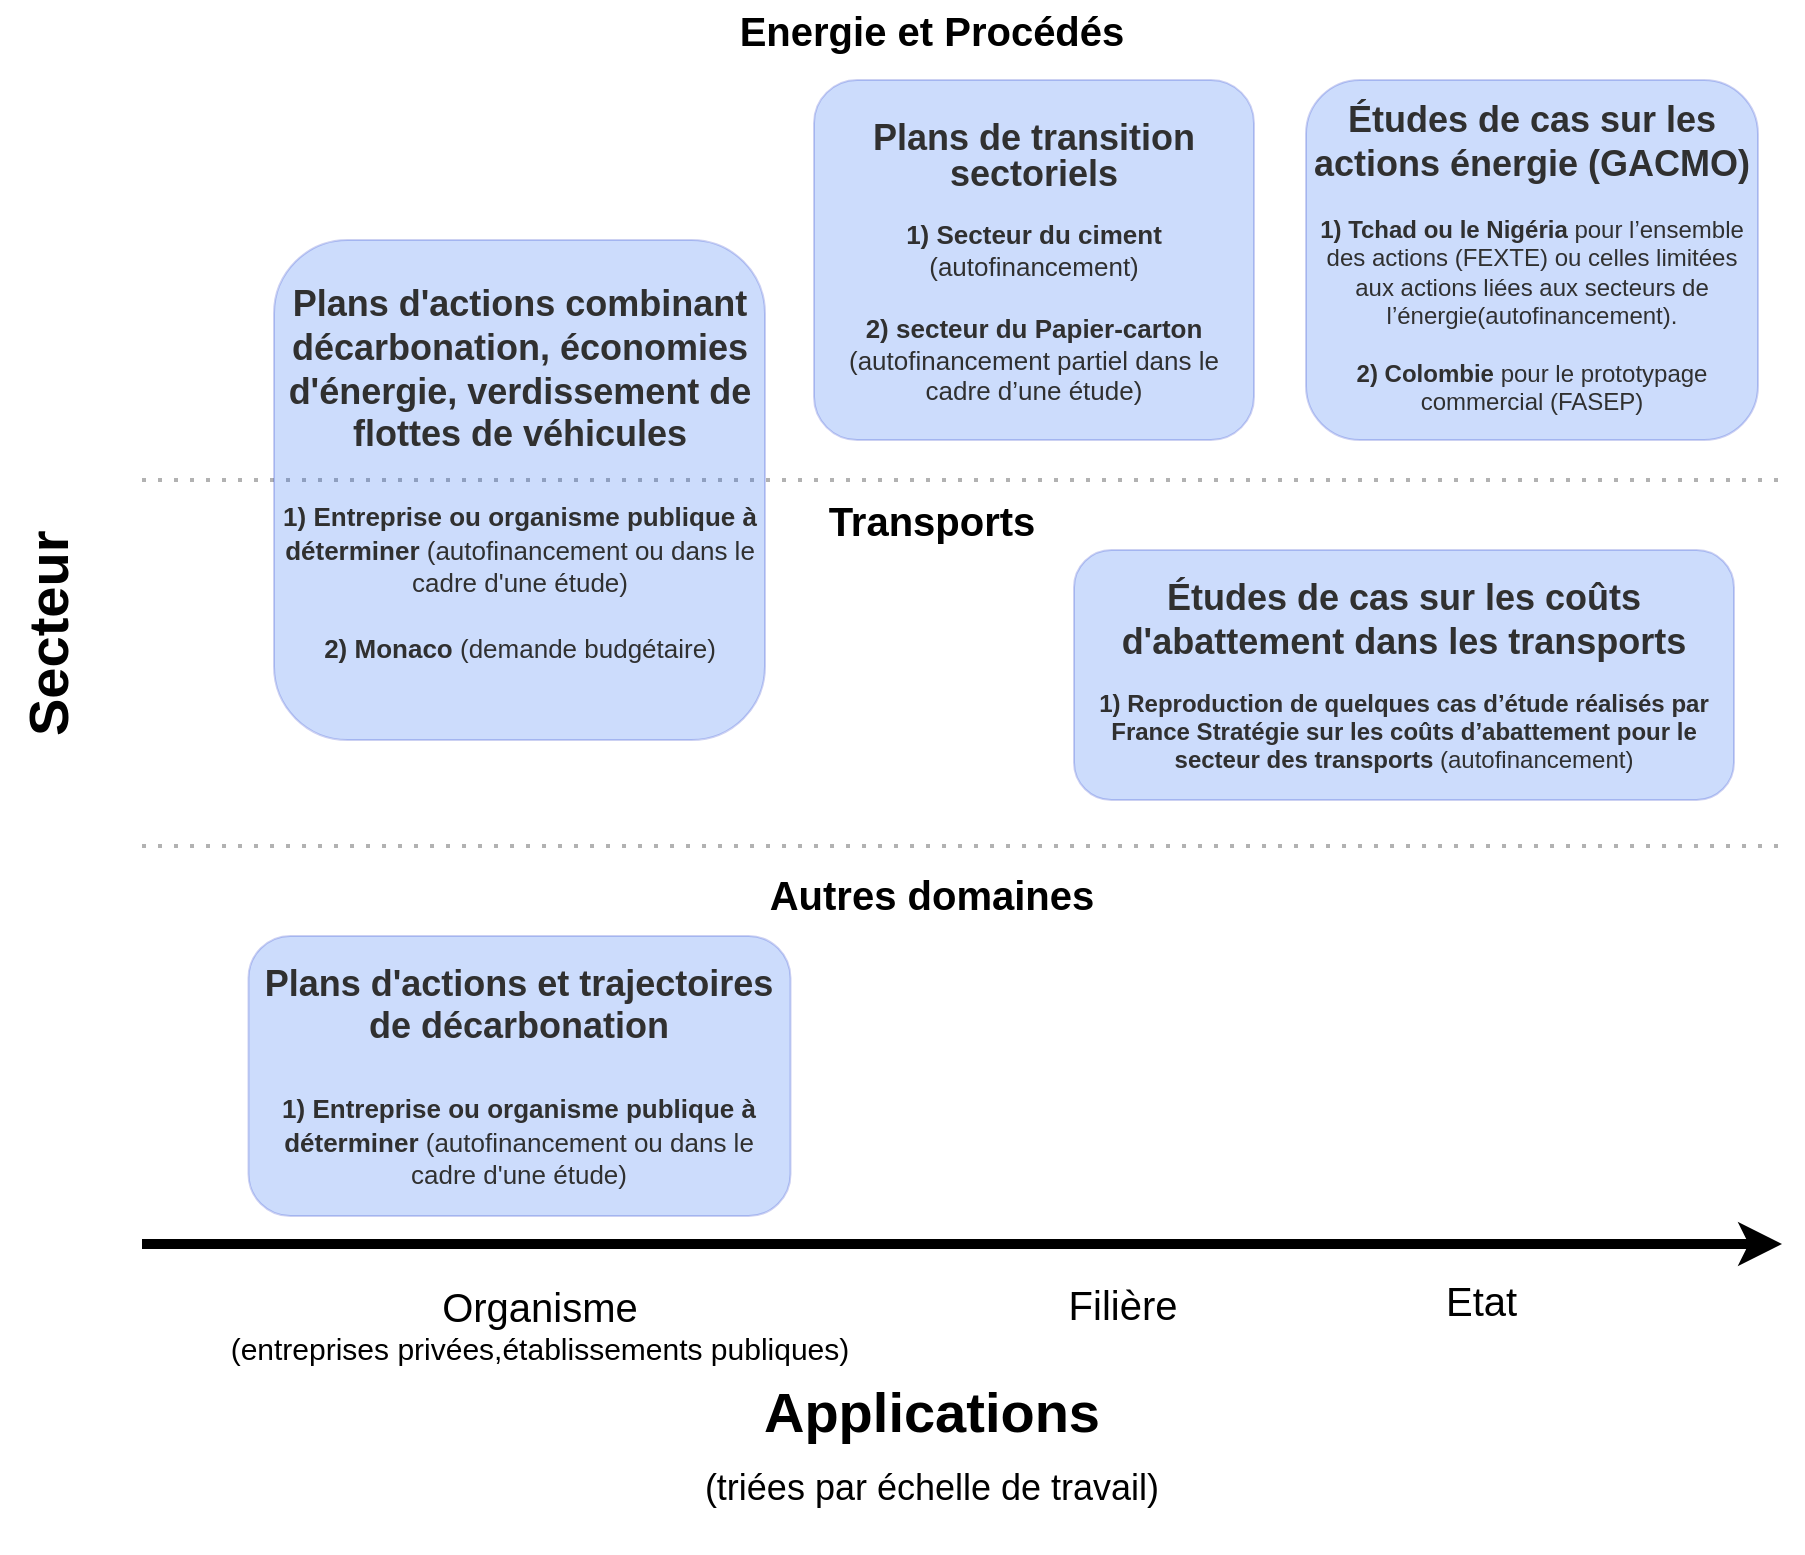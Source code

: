 <mxfile version="20.5.3" type="github">
  <diagram id="wFE0QG_FPsp0jaGvCLVb" name="Page-1">
    <mxGraphModel dx="1485" dy="959" grid="1" gridSize="10" guides="1" tooltips="1" connect="1" arrows="1" fold="1" page="1" pageScale="1" pageWidth="850" pageHeight="1100" math="0" shadow="0">
      <root>
        <mxCell id="0" />
        <mxCell id="1" parent="0" />
        <mxCell id="jnHG9VufrkIBZ4fwylr7-1" value="" style="endArrow=classic;html=1;rounded=0;strokeWidth=5;" parent="1" edge="1">
          <mxGeometry width="50" height="50" relative="1" as="geometry">
            <mxPoint x="94" y="662" as="sourcePoint" />
            <mxPoint x="914" y="662" as="targetPoint" />
          </mxGeometry>
        </mxCell>
        <mxCell id="jnHG9VufrkIBZ4fwylr7-2" value="&lt;div&gt;&lt;font style=&quot;font-size: 20px;&quot;&gt;Organisme&lt;/font&gt; &lt;font style=&quot;font-size: 15px;&quot;&gt;&lt;br&gt;&lt;/font&gt;&lt;/div&gt;&lt;div&gt;&lt;font style=&quot;font-size: 15px;&quot;&gt;(entreprises privées,établissements publiques)&lt;/font&gt;&lt;/div&gt;" style="text;html=1;strokeColor=none;fillColor=none;align=center;verticalAlign=middle;whiteSpace=wrap;rounded=0;" parent="1" vertex="1">
          <mxGeometry x="130" y="672" width="326" height="60" as="geometry" />
        </mxCell>
        <mxCell id="jnHG9VufrkIBZ4fwylr7-3" value="Etat" style="text;whiteSpace=wrap;html=1;fontSize=20;" parent="1" vertex="1">
          <mxGeometry x="744" y="672" width="40" height="40" as="geometry" />
        </mxCell>
        <mxCell id="jnHG9VufrkIBZ4fwylr7-4" value="Filière" style="text;html=1;align=center;verticalAlign=middle;resizable=0;points=[];autosize=1;strokeColor=none;fillColor=none;fontSize=20;" parent="1" vertex="1">
          <mxGeometry x="544" y="672" width="80" height="40" as="geometry" />
        </mxCell>
        <mxCell id="jnHG9VufrkIBZ4fwylr7-5" value="" style="endArrow=none;dashed=1;html=1;dashPattern=1 3;strokeWidth=2;rounded=0;fontSize=20;textOpacity=30;opacity=30;" parent="1" edge="1">
          <mxGeometry width="50" height="50" relative="1" as="geometry">
            <mxPoint x="94" y="280" as="sourcePoint" />
            <mxPoint x="914" y="280" as="targetPoint" />
          </mxGeometry>
        </mxCell>
        <mxCell id="jnHG9VufrkIBZ4fwylr7-6" value="" style="endArrow=none;dashed=1;html=1;dashPattern=1 3;strokeWidth=2;rounded=0;fontSize=20;opacity=30;" parent="1" edge="1">
          <mxGeometry width="50" height="50" relative="1" as="geometry">
            <mxPoint x="94" y="463" as="sourcePoint" />
            <mxPoint x="914" y="463" as="targetPoint" />
          </mxGeometry>
        </mxCell>
        <mxCell id="jnHG9VufrkIBZ4fwylr7-7" value="&lt;b&gt;Energie et Procédés&lt;/b&gt;" style="text;html=1;strokeColor=none;fillColor=none;align=center;verticalAlign=middle;whiteSpace=wrap;rounded=0;fontSize=20;" parent="1" vertex="1">
          <mxGeometry x="239" y="40" width="500" height="30" as="geometry" />
        </mxCell>
        <mxCell id="jnHG9VufrkIBZ4fwylr7-8" value="&lt;b&gt;Transports&lt;/b&gt;" style="text;html=1;strokeColor=none;fillColor=none;align=center;verticalAlign=middle;whiteSpace=wrap;rounded=0;fontSize=20;" parent="1" vertex="1">
          <mxGeometry x="239" y="285" width="500" height="30" as="geometry" />
        </mxCell>
        <mxCell id="jnHG9VufrkIBZ4fwylr7-9" value="&lt;b&gt;Autres domaines&lt;/b&gt;" style="text;html=1;strokeColor=none;fillColor=none;align=center;verticalAlign=middle;whiteSpace=wrap;rounded=0;fontSize=20;" parent="1" vertex="1">
          <mxGeometry x="239" y="472" width="500" height="30" as="geometry" />
        </mxCell>
        <mxCell id="jnHG9VufrkIBZ4fwylr7-10" value="&lt;p style=&quot;line-height: 100%; font-size: 12px;&quot;&gt;&lt;/p&gt;&lt;div style=&quot;font-size: 18px;&quot;&gt;&lt;font style=&quot;font-size: 18px;&quot;&gt;&lt;b style=&quot;&quot;&gt;Plans d&#39;actions combinant décarbonation, économies d&#39;énergie, verdissement de flottes de véhicules&lt;br&gt;&lt;/b&gt;&lt;/font&gt;&lt;/div&gt;&lt;div style=&quot;font-size: 18px;&quot;&gt;&lt;font style=&quot;font-size: 18px;&quot;&gt;&lt;b style=&quot;&quot;&gt;&lt;br&gt;&lt;/b&gt;&lt;/font&gt;&lt;/div&gt;&lt;div style=&quot;font-size: 18px; line-height: 80%;&quot;&gt;&lt;font style=&quot;font-size: 18px;&quot; size=&quot;1&quot;&gt;&lt;span style=&quot;font-size: 13px;&quot;&gt;&lt;b&gt;1) Entreprise ou organisme publique à déterminer &lt;/b&gt;(autofinancement ou dans le cadre d&#39;une étude)&lt;/span&gt;&lt;/font&gt;&lt;/div&gt;&lt;div style=&quot;font-size: 18px; line-height: 80%;&quot;&gt;&lt;font style=&quot;font-size: 18px;&quot; size=&quot;1&quot;&gt;&lt;span style=&quot;font-size: 13px;&quot;&gt;&lt;br&gt;&lt;/span&gt;&lt;/font&gt;&lt;/div&gt;&lt;div style=&quot;font-size: 18px; line-height: 80%;&quot;&gt;&lt;font style=&quot;font-size: 18px;&quot; size=&quot;1&quot;&gt;&lt;span style=&quot;font-size: 13px;&quot;&gt;&lt;b&gt;2) Monaco&lt;/b&gt; (demande budgétaire)&lt;br&gt;&lt;/span&gt;&lt;/font&gt;&lt;/div&gt;&lt;div style=&quot;font-size: 18px; line-height: 80%;&quot;&gt;&lt;font style=&quot;font-size: 18px;&quot; size=&quot;1&quot;&gt;&lt;span style=&quot;font-size: 13px;&quot;&gt;&lt;br&gt;&lt;/span&gt;&lt;/font&gt;&lt;/div&gt;&lt;p style=&quot;font-size: 12px;&quot;&gt;&lt;/p&gt;" style="rounded=1;whiteSpace=wrap;html=1;fontSize=12;labelBackgroundColor=none;opacity=20;fillColor=#0050ef;strokeColor=#001DBC;fontColor=#303030;" parent="1" vertex="1">
          <mxGeometry x="160" y="160" width="245.5" height="250" as="geometry" />
        </mxCell>
        <mxCell id="jnHG9VufrkIBZ4fwylr7-13" value="&lt;p style=&quot;line-height: 170%; font-size: 18px;&quot; align=&quot;center&quot;&gt;&lt;/p&gt;&lt;div style=&quot;font-size: 18px; line-height: 100%;&quot; align=&quot;center&quot;&gt;&lt;font style=&quot;font-size: 18px;&quot;&gt;&lt;font style=&quot;font-size: 18px;&quot;&gt;&lt;b style=&quot;&quot;&gt;Plans de transition sectoriels&lt;/b&gt;&lt;/font&gt;&lt;br&gt;&lt;/font&gt;&lt;/div&gt;&lt;div align=&quot;center&quot;&gt;&lt;br&gt;&lt;/div&gt;&lt;div style=&quot;font-size: 13px;&quot; align=&quot;center&quot;&gt;&lt;b&gt;1&lt;/b&gt;&lt;font style=&quot;font-size: 13px;&quot;&gt;&lt;b&gt;) Secteur du ciment &lt;/b&gt;(autofinancement)&lt;/font&gt;&lt;/div&gt;&lt;div style=&quot;font-size: 13px;&quot; align=&quot;center&quot;&gt;&lt;font style=&quot;font-size: 13px;&quot;&gt;&lt;br&gt;&lt;/font&gt;&lt;/div&gt;&lt;div style=&quot;font-size: 13px;&quot; align=&quot;center&quot;&gt;&lt;font style=&quot;font-size: 13px;&quot;&gt;&lt;b&gt;2) secteur du Papier-carton&lt;/b&gt; &lt;span&gt;(autofinancement partiel dans le cadre d’une étude)&lt;/span&gt;&lt;/font&gt;&lt;/div&gt;&lt;div style=&quot;font-size: 13px;&quot; align=&quot;center&quot;&gt;&lt;font style=&quot;font-size: 13px;&quot;&gt;&lt;span&gt;&lt;br&gt;&lt;/span&gt;&lt;/font&gt;&lt;/div&gt;" style="rounded=1;whiteSpace=wrap;html=1;fontSize=12;labelBackgroundColor=none;opacity=20;fillColor=#0050ef;strokeColor=#001DBC;fontColor=#303030;align=center;arcSize=12;horizontal=1;" parent="1" vertex="1">
          <mxGeometry x="430" y="80" width="220" height="180" as="geometry" />
        </mxCell>
        <mxCell id="jnHG9VufrkIBZ4fwylr7-14" value="&lt;p style=&quot;line-height: 0.4; font-size: 12px;&quot;&gt;&lt;/p&gt;&lt;div style=&quot;font-size: 18px;&quot;&gt;&lt;font style=&quot;font-size: 18px;&quot;&gt;&lt;b style=&quot;&quot;&gt;Études de cas sur les actions énergie (GACMO)&lt;/b&gt;&lt;/font&gt;&lt;/div&gt;&lt;div&gt;&lt;span&gt;&lt;b&gt;&lt;br&gt;&lt;/b&gt;&lt;/span&gt;&lt;/div&gt;&lt;div&gt;&lt;span&gt;&lt;b&gt;1) Tchad ou le Nigéria &lt;/b&gt;pour l’ensemble des actions (FEXTE) ou celles limitées aux actions liées aux secteurs de l’énergie(autofinancement).&lt;/span&gt;&lt;/div&gt;&lt;div&gt;&lt;span&gt;&lt;br&gt;&lt;/span&gt;&lt;/div&gt;&lt;div&gt;&lt;span&gt;&lt;b&gt;2)&lt;/b&gt; &lt;b&gt;Colombie &lt;/b&gt;pour le prototypage commercial (FASEP)&lt;/span&gt;&lt;/div&gt;&lt;div&gt;&lt;span&gt;&lt;br&gt;&lt;/span&gt;&lt;/div&gt;" style="rounded=1;whiteSpace=wrap;html=1;fontSize=12;labelBackgroundColor=none;opacity=20;fillColor=#0050ef;strokeColor=#001DBC;fontColor=#303030;" parent="1" vertex="1">
          <mxGeometry x="676" y="80" width="226" height="180" as="geometry" />
        </mxCell>
        <mxCell id="jnHG9VufrkIBZ4fwylr7-15" value="&lt;p style=&quot;line-height: 0.4; font-size: 12px;&quot;&gt;&lt;/p&gt;&lt;div style=&quot;font-size: 18px;&quot;&gt;&lt;font style=&quot;font-size: 18px;&quot;&gt;&lt;b style=&quot;&quot;&gt;Études de cas sur les coûts d&#39;abattement dans les transports&lt;/b&gt;&lt;/font&gt;&lt;/div&gt;&lt;p&gt;&lt;span&gt;&lt;b&gt;1) Reproduction de quelques cas d’étude réalisés par France Stratégie sur les coûts d’abattement pour le secteur des transports&lt;/b&gt; (autofinancement) &lt;br&gt;&lt;/span&gt;&lt;/p&gt;" style="rounded=1;whiteSpace=wrap;html=1;fontSize=12;labelBackgroundColor=none;opacity=20;fillColor=#0050ef;strokeColor=#001DBC;fontColor=#303030;" parent="1" vertex="1">
          <mxGeometry x="560" y="315" width="330" height="125" as="geometry" />
        </mxCell>
        <mxCell id="9_UomztmyeiiNCHOsHB9-1" value="&lt;p style=&quot;line-height: 0%;&quot;&gt;&lt;/p&gt;&lt;div&gt;&lt;font style=&quot;font-size: 28px;&quot;&gt;&lt;b&gt;Applications &lt;br&gt;&lt;/b&gt;&lt;/font&gt;&lt;/div&gt;&lt;div&gt;&lt;font style=&quot;font-size: 28px;&quot;&gt;&lt;font style=&quot;font-size: 18px;&quot;&gt;(triées par échelle de travail)&lt;/font&gt;&lt;b&gt;&lt;br&gt;&lt;/b&gt;&lt;/font&gt;&lt;/div&gt;&lt;p&gt;&lt;/p&gt;" style="text;html=1;strokeColor=none;fillColor=none;align=center;verticalAlign=middle;whiteSpace=wrap;rounded=0;fontSize=20;" parent="1" vertex="1">
          <mxGeometry x="302" y="733" width="374" height="60" as="geometry" />
        </mxCell>
        <mxCell id="9_UomztmyeiiNCHOsHB9-6" value="&lt;font style=&quot;font-size: 28px;&quot;&gt;&lt;b&gt;Secteur&lt;/b&gt;&lt;/font&gt;" style="text;whiteSpace=wrap;html=1;fontSize=12;fontFamily=Helvetica;rotation=-90;" parent="1" vertex="1">
          <mxGeometry x="-16" y="330" width="120" height="40" as="geometry" />
        </mxCell>
        <mxCell id="v3dB4_XIEoKgeHJ3p4Ie-3" value="&lt;div&gt;&lt;b&gt;&lt;font style=&quot;font-size: 18px;&quot;&gt;Plans d&#39;actions et trajectoires de décarbonation&lt;/font&gt;&lt;/b&gt;&lt;/div&gt;&lt;div&gt;&lt;b&gt;&lt;font style=&quot;font-size: 18px;&quot;&gt;&lt;br&gt;&lt;/font&gt;&lt;/b&gt;&lt;/div&gt;&lt;div&gt;&lt;div style=&quot;font-size: 18px; line-height: 80%;&quot;&gt;&lt;font style=&quot;font-size: 18px;&quot; size=&quot;1&quot;&gt;&lt;span style=&quot;font-size: 13px;&quot;&gt;&lt;b&gt;1) Entreprise ou organisme publique à déterminer &lt;/b&gt;(autofinancement ou dans le cadre d&#39;une étude)&lt;br&gt;&lt;/span&gt;&lt;/font&gt;&lt;/div&gt;&lt;/div&gt;" style="rounded=1;whiteSpace=wrap;html=1;fontSize=12;labelBackgroundColor=none;opacity=20;fillColor=#0050ef;strokeColor=#001DBC;fontColor=#303030;" vertex="1" parent="1">
          <mxGeometry x="147.25" y="508" width="271" height="140" as="geometry" />
        </mxCell>
      </root>
    </mxGraphModel>
  </diagram>
</mxfile>
